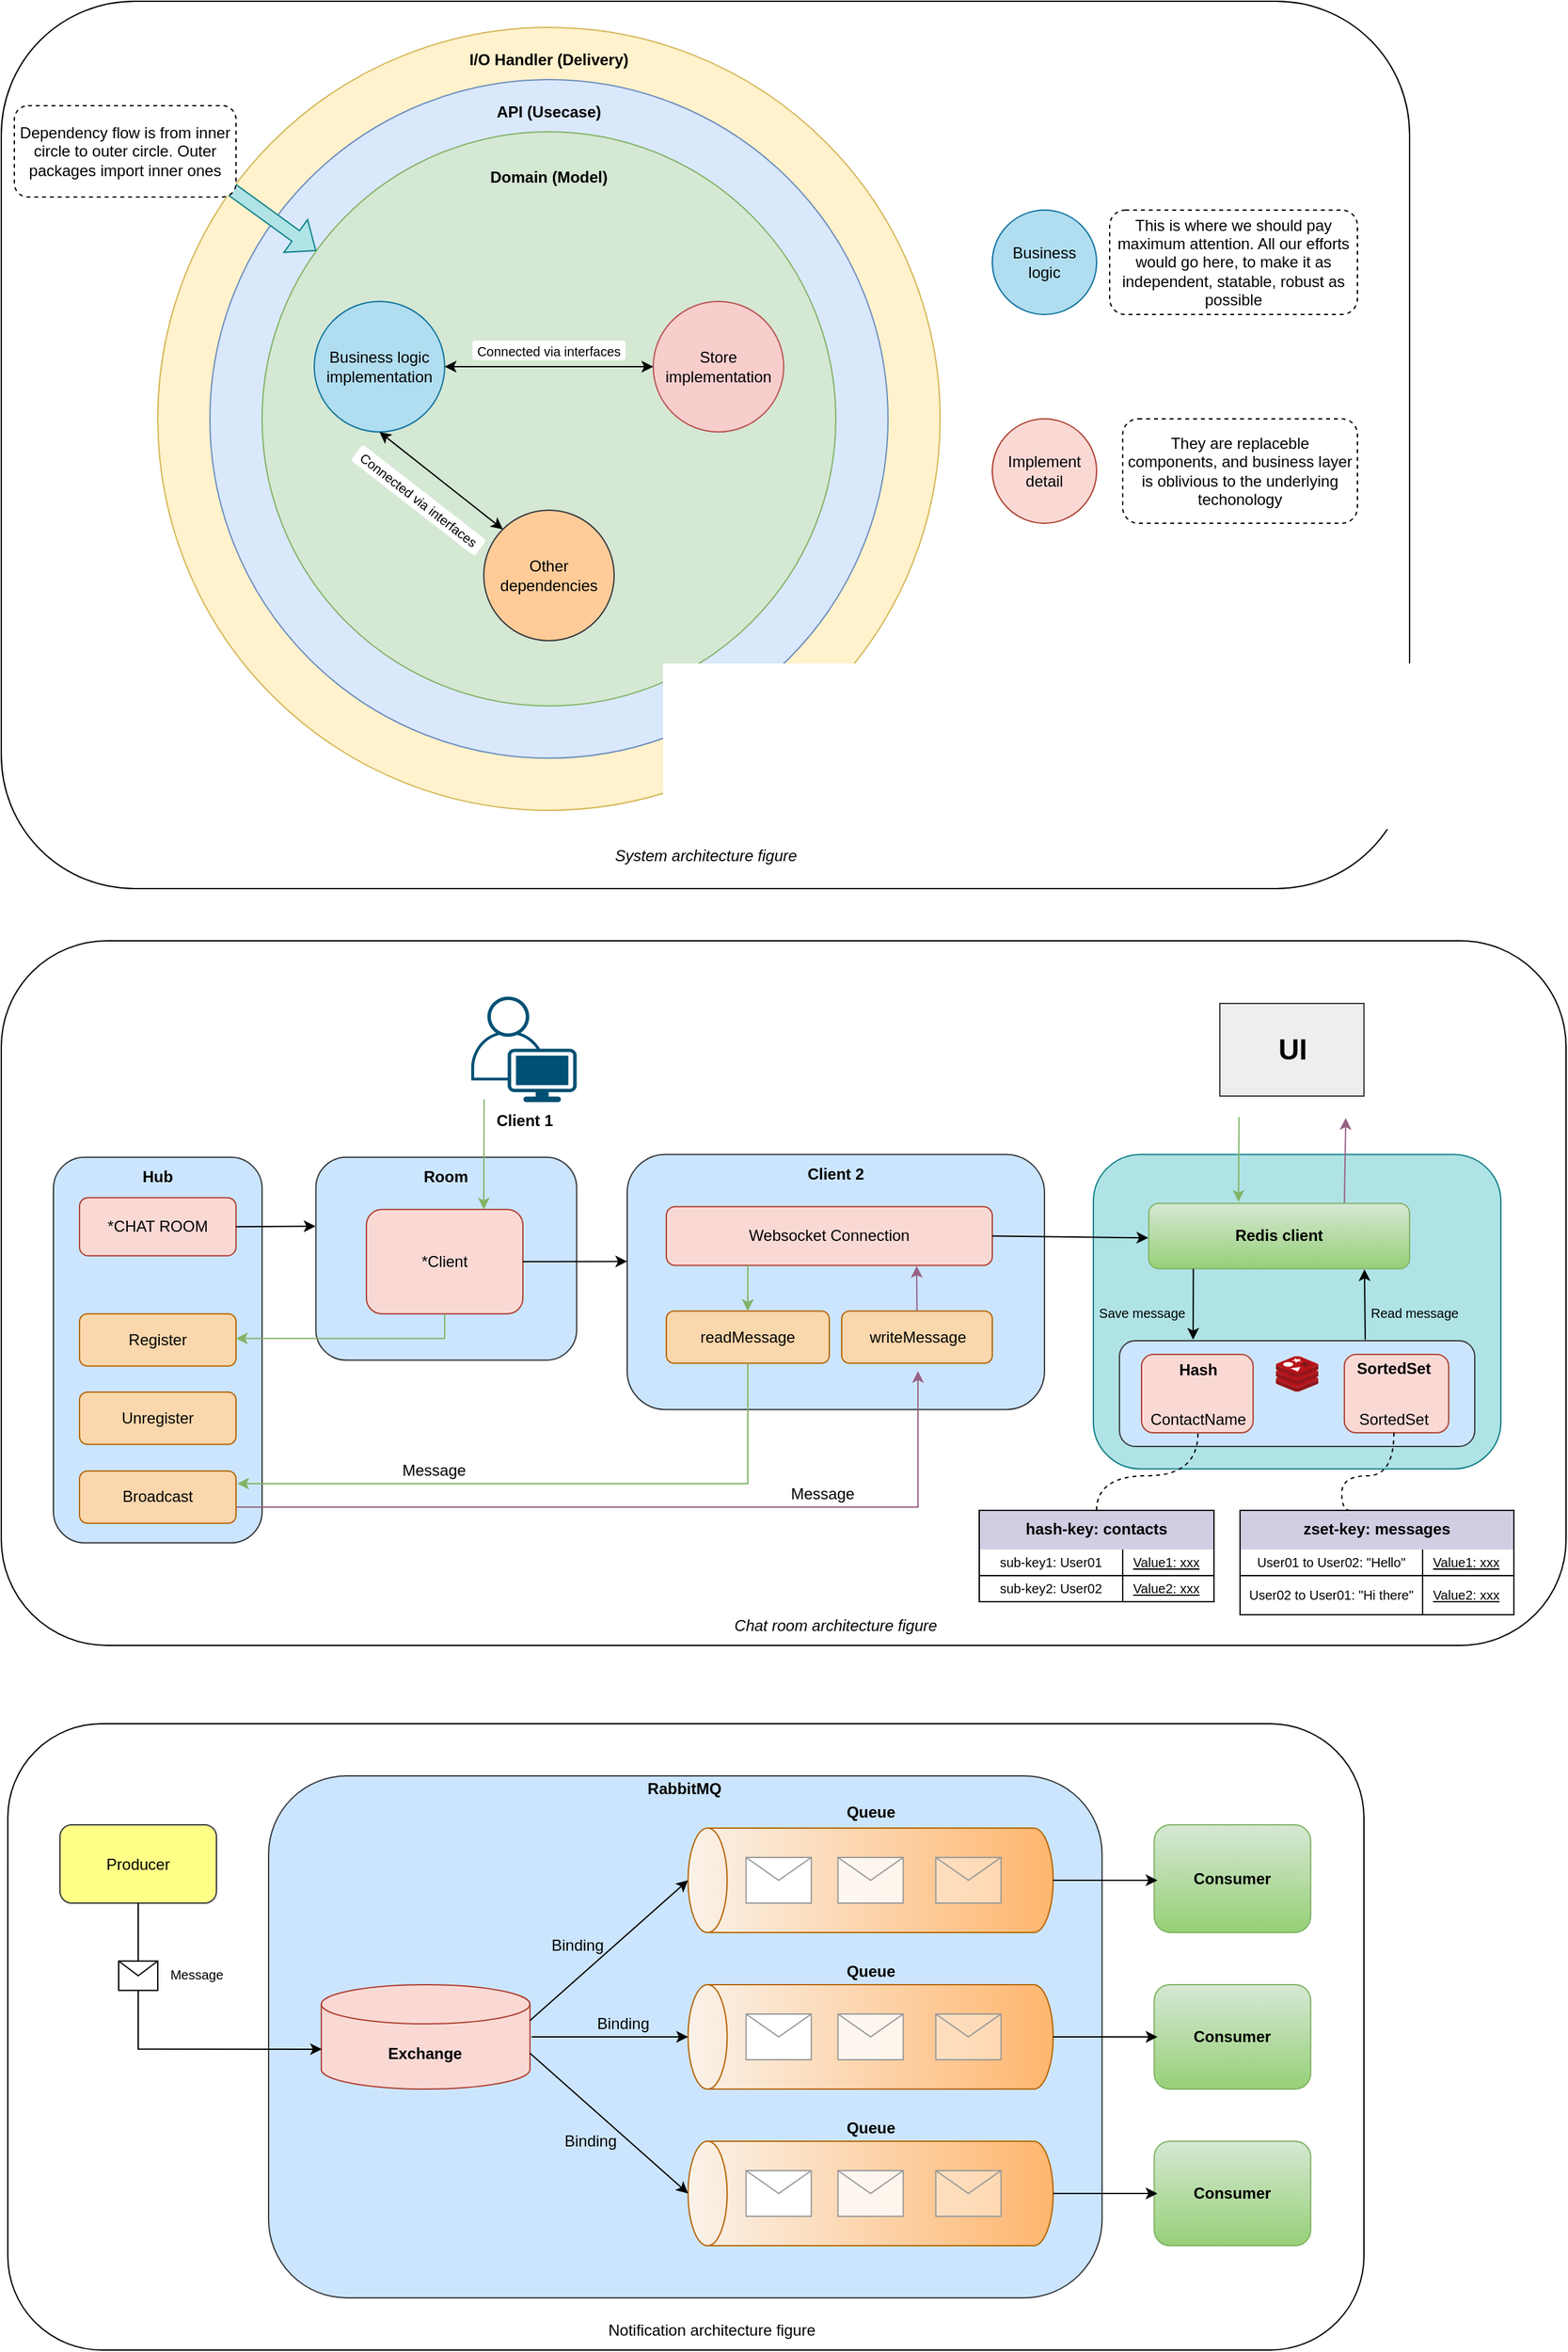 <mxfile version="21.1.5" type="device">
  <diagram name="Trang-1" id="RtbaF_OZLal93d4lF7s_">
    <mxGraphModel dx="1500" dy="830" grid="1" gridSize="10" guides="1" tooltips="1" connect="1" arrows="1" fold="1" page="1" pageScale="1" pageWidth="827" pageHeight="1169" math="0" shadow="0">
      <root>
        <mxCell id="0" />
        <mxCell id="1" parent="0" />
        <mxCell id="rtZ6Cj8IN6wZWN9fhZ0d-69" value="" style="rounded=1;whiteSpace=wrap;html=1;shadow=0;" vertex="1" parent="1">
          <mxGeometry x="40" y="760" width="1200" height="540" as="geometry" />
        </mxCell>
        <mxCell id="rtZ6Cj8IN6wZWN9fhZ0d-148" value="" style="rounded=1;whiteSpace=wrap;html=1;fillColor=#b0e3e6;strokeColor=#0e8088;" vertex="1" parent="1">
          <mxGeometry x="877.5" y="923.74" width="312.5" height="241" as="geometry" />
        </mxCell>
        <mxCell id="rtZ6Cj8IN6wZWN9fhZ0d-136" value="" style="rounded=1;whiteSpace=wrap;html=1;fillColor=#cce5ff;strokeColor=#36393d;fillStyle=auto;" vertex="1" parent="1">
          <mxGeometry x="897.52" y="1066.49" width="272.46" height="81" as="geometry" />
        </mxCell>
        <mxCell id="rtZ6Cj8IN6wZWN9fhZ0d-126" value="" style="rounded=1;whiteSpace=wrap;html=1;" vertex="1" parent="1">
          <mxGeometry x="45" y="1360" width="1040" height="480" as="geometry" />
        </mxCell>
        <mxCell id="rtZ6Cj8IN6wZWN9fhZ0d-94" value="" style="rounded=1;whiteSpace=wrap;html=1;fillColor=#cce5ff;strokeColor=#36393d;" vertex="1" parent="1">
          <mxGeometry x="245" y="1400" width="639.18" height="400" as="geometry" />
        </mxCell>
        <mxCell id="rtZ6Cj8IN6wZWN9fhZ0d-39" value="" style="rounded=1;whiteSpace=wrap;html=1;shadow=0;strokeColor=default;fillStyle=auto;" vertex="1" parent="1">
          <mxGeometry x="40" y="40" width="1080" height="680" as="geometry" />
        </mxCell>
        <mxCell id="rtZ6Cj8IN6wZWN9fhZ0d-1" value="" style="ellipse;whiteSpace=wrap;html=1;aspect=fixed;fillColor=#fff2cc;strokeColor=#d6b656;shadow=0;" vertex="1" parent="1">
          <mxGeometry x="160" y="60" width="600" height="600" as="geometry" />
        </mxCell>
        <mxCell id="rtZ6Cj8IN6wZWN9fhZ0d-2" value="" style="ellipse;whiteSpace=wrap;html=1;aspect=fixed;fillColor=#dae8fc;strokeColor=#6c8ebf;" vertex="1" parent="1">
          <mxGeometry x="200" y="100" width="520" height="520" as="geometry" />
        </mxCell>
        <mxCell id="rtZ6Cj8IN6wZWN9fhZ0d-3" value="" style="ellipse;whiteSpace=wrap;html=1;aspect=fixed;fillColor=#d5e8d4;strokeColor=#82b366;" vertex="1" parent="1">
          <mxGeometry x="240" y="140" width="440" height="440" as="geometry" />
        </mxCell>
        <mxCell id="rtZ6Cj8IN6wZWN9fhZ0d-4" value="" style="ellipse;whiteSpace=wrap;html=1;aspect=fixed;fillColor=#b1ddf0;strokeColor=#10739e;" vertex="1" parent="1">
          <mxGeometry x="280" y="270" width="100" height="100" as="geometry" />
        </mxCell>
        <mxCell id="rtZ6Cj8IN6wZWN9fhZ0d-5" value="Business logic implementation" style="text;html=1;strokeColor=none;fillColor=none;align=center;verticalAlign=middle;whiteSpace=wrap;rounded=0;" vertex="1" parent="1">
          <mxGeometry x="300" y="305" width="60" height="30" as="geometry" />
        </mxCell>
        <mxCell id="rtZ6Cj8IN6wZWN9fhZ0d-6" value="" style="ellipse;whiteSpace=wrap;html=1;aspect=fixed;fillColor=#ffcc99;strokeColor=#36393d;" vertex="1" parent="1">
          <mxGeometry x="410" y="430" width="100" height="100" as="geometry" />
        </mxCell>
        <mxCell id="rtZ6Cj8IN6wZWN9fhZ0d-7" value="Other dependencies" style="text;html=1;strokeColor=none;fillColor=none;align=center;verticalAlign=middle;whiteSpace=wrap;rounded=0;" vertex="1" parent="1">
          <mxGeometry x="430" y="465" width="60" height="30" as="geometry" />
        </mxCell>
        <mxCell id="rtZ6Cj8IN6wZWN9fhZ0d-8" value="" style="ellipse;whiteSpace=wrap;html=1;aspect=fixed;fillColor=#f8cecc;strokeColor=#b85450;" vertex="1" parent="1">
          <mxGeometry x="540" y="270" width="100" height="100" as="geometry" />
        </mxCell>
        <mxCell id="rtZ6Cj8IN6wZWN9fhZ0d-9" value="Store implementation" style="text;html=1;strokeColor=none;fillColor=none;align=center;verticalAlign=middle;whiteSpace=wrap;rounded=0;" vertex="1" parent="1">
          <mxGeometry x="560" y="305" width="60" height="30" as="geometry" />
        </mxCell>
        <mxCell id="rtZ6Cj8IN6wZWN9fhZ0d-11" value="" style="endArrow=classic;startArrow=classic;html=1;rounded=0;exitX=1;exitY=0.5;exitDx=0;exitDy=0;exitPerimeter=0;entryX=0;entryY=0.5;entryDx=0;entryDy=0;" edge="1" parent="1" source="rtZ6Cj8IN6wZWN9fhZ0d-4" target="rtZ6Cj8IN6wZWN9fhZ0d-8">
          <mxGeometry width="50" height="50" relative="1" as="geometry">
            <mxPoint x="396" y="305" as="sourcePoint" />
            <mxPoint x="495" y="304" as="targetPoint" />
          </mxGeometry>
        </mxCell>
        <mxCell id="rtZ6Cj8IN6wZWN9fhZ0d-12" value="&lt;b&gt;I/O Handler (Delivery)&lt;/b&gt;" style="text;html=1;strokeColor=none;fillColor=none;align=center;verticalAlign=middle;whiteSpace=wrap;rounded=0;" vertex="1" parent="1">
          <mxGeometry x="380" y="70" width="160" height="30" as="geometry" />
        </mxCell>
        <mxCell id="rtZ6Cj8IN6wZWN9fhZ0d-13" value="&lt;b&gt;Domain (Model)&lt;/b&gt;" style="text;html=1;strokeColor=none;fillColor=none;align=center;verticalAlign=middle;whiteSpace=wrap;rounded=0;" vertex="1" parent="1">
          <mxGeometry x="410" y="160" width="100" height="30" as="geometry" />
        </mxCell>
        <mxCell id="rtZ6Cj8IN6wZWN9fhZ0d-14" value="&lt;b&gt;API (Usecase)&lt;/b&gt;" style="text;html=1;strokeColor=none;fillColor=none;align=center;verticalAlign=middle;whiteSpace=wrap;rounded=0;" vertex="1" parent="1">
          <mxGeometry x="415" y="110" width="90" height="30" as="geometry" />
        </mxCell>
        <mxCell id="rtZ6Cj8IN6wZWN9fhZ0d-15" value="" style="shape=flexArrow;endArrow=classic;html=1;rounded=0;exitX=0.093;exitY=0.206;exitDx=0;exitDy=0;exitPerimeter=0;fillColor=#b0e3e6;strokeColor=#0e8088;" edge="1" parent="1" source="rtZ6Cj8IN6wZWN9fhZ0d-1" target="rtZ6Cj8IN6wZWN9fhZ0d-3">
          <mxGeometry width="50" height="50" relative="1" as="geometry">
            <mxPoint x="230" y="200" as="sourcePoint" />
            <mxPoint x="260" y="130" as="targetPoint" />
          </mxGeometry>
        </mxCell>
        <mxCell id="rtZ6Cj8IN6wZWN9fhZ0d-18" value="Dependency flow is from inner circle to outer circle. Outer packages import inner ones" style="rounded=1;whiteSpace=wrap;html=1;dashed=1;" vertex="1" parent="1">
          <mxGeometry x="50" y="120" width="170" height="70" as="geometry" />
        </mxCell>
        <mxCell id="rtZ6Cj8IN6wZWN9fhZ0d-19" value="&lt;font style=&quot;font-size: 10px;&quot;&gt;Connected via interfaces&lt;/font&gt;" style="text;html=1;strokeColor=none;fillColor=default;align=center;verticalAlign=middle;whiteSpace=wrap;rounded=1;perimeterSpacing=0;fillStyle=auto;" vertex="1" parent="1">
          <mxGeometry x="401.25" y="300" width="117.5" height="15" as="geometry" />
        </mxCell>
        <mxCell id="rtZ6Cj8IN6wZWN9fhZ0d-21" value="" style="endArrow=classic;startArrow=classic;html=1;rounded=0;exitX=0.5;exitY=1;exitDx=0;exitDy=0;entryX=0;entryY=0;entryDx=0;entryDy=0;" edge="1" parent="1" source="rtZ6Cj8IN6wZWN9fhZ0d-4" target="rtZ6Cj8IN6wZWN9fhZ0d-6">
          <mxGeometry width="50" height="50" relative="1" as="geometry">
            <mxPoint x="410" y="400" as="sourcePoint" />
            <mxPoint x="410" y="500" as="targetPoint" />
          </mxGeometry>
        </mxCell>
        <mxCell id="rtZ6Cj8IN6wZWN9fhZ0d-23" value="&lt;font style=&quot;font-size: 10px;&quot;&gt;Connected via interfaces&lt;/font&gt;" style="text;html=1;strokeColor=none;fillColor=default;align=center;verticalAlign=middle;whiteSpace=wrap;rounded=1;perimeterSpacing=0;fillStyle=auto;rotation=37.8;" vertex="1" parent="1">
          <mxGeometry x="300" y="414.82" width="120" height="15.18" as="geometry" />
        </mxCell>
        <mxCell id="rtZ6Cj8IN6wZWN9fhZ0d-27" value="" style="ellipse;whiteSpace=wrap;html=1;aspect=fixed;fillColor=#b1ddf0;strokeColor=#10739e;" vertex="1" parent="1">
          <mxGeometry x="800" y="200" width="80" height="80" as="geometry" />
        </mxCell>
        <mxCell id="rtZ6Cj8IN6wZWN9fhZ0d-28" value="Business logic" style="text;html=1;strokeColor=none;fillColor=none;align=center;verticalAlign=middle;whiteSpace=wrap;rounded=0;" vertex="1" parent="1">
          <mxGeometry x="810" y="225" width="60" height="30" as="geometry" />
        </mxCell>
        <mxCell id="rtZ6Cj8IN6wZWN9fhZ0d-29" value="This is where we should pay maximum attention. All our efforts would go here, to make it as independent, statable, robust as possible" style="rounded=1;whiteSpace=wrap;html=1;dashed=1;" vertex="1" parent="1">
          <mxGeometry x="890" y="200" width="190" height="80" as="geometry" />
        </mxCell>
        <mxCell id="rtZ6Cj8IN6wZWN9fhZ0d-30" value="" style="ellipse;whiteSpace=wrap;html=1;aspect=fixed;fillColor=#fad9d5;strokeColor=#ae4132;" vertex="1" parent="1">
          <mxGeometry x="800" y="360" width="80" height="80" as="geometry" />
        </mxCell>
        <mxCell id="rtZ6Cj8IN6wZWN9fhZ0d-31" value="Implement detail" style="text;html=1;strokeColor=none;fillColor=none;align=center;verticalAlign=middle;whiteSpace=wrap;rounded=0;" vertex="1" parent="1">
          <mxGeometry x="810" y="385" width="60" height="30" as="geometry" />
        </mxCell>
        <mxCell id="rtZ6Cj8IN6wZWN9fhZ0d-32" value="They are replaceble components, and business layer is oblivious to the underlying techonology" style="rounded=1;whiteSpace=wrap;html=1;dashed=1;" vertex="1" parent="1">
          <mxGeometry x="900" y="360" width="180" height="80" as="geometry" />
        </mxCell>
        <mxCell id="rtZ6Cj8IN6wZWN9fhZ0d-33" value="" style="rounded=1;whiteSpace=wrap;html=1;fillColor=#cce5ff;strokeColor=#36393d;fillStyle=auto;" vertex="1" parent="1">
          <mxGeometry x="80" y="925.89" width="160" height="295.5" as="geometry" />
        </mxCell>
        <mxCell id="rtZ6Cj8IN6wZWN9fhZ0d-34" value="*CHAT ROOM" style="rounded=1;whiteSpace=wrap;html=1;fillColor=#fad9d5;strokeColor=#ae4132;" vertex="1" parent="1">
          <mxGeometry x="100" y="956.82" width="120" height="44.57" as="geometry" />
        </mxCell>
        <mxCell id="rtZ6Cj8IN6wZWN9fhZ0d-35" value="Register" style="rounded=1;whiteSpace=wrap;html=1;fillColor=#fad7ac;strokeColor=#b46504;" vertex="1" parent="1">
          <mxGeometry x="100" y="1045.89" width="120" height="40" as="geometry" />
        </mxCell>
        <mxCell id="rtZ6Cj8IN6wZWN9fhZ0d-36" value="Broadcast" style="rounded=1;whiteSpace=wrap;html=1;fillColor=#fad7ac;strokeColor=#b46504;" vertex="1" parent="1">
          <mxGeometry x="100" y="1166.39" width="120" height="40" as="geometry" />
        </mxCell>
        <mxCell id="rtZ6Cj8IN6wZWN9fhZ0d-37" value="Unregister" style="rounded=1;whiteSpace=wrap;html=1;fillColor=#fad7ac;strokeColor=#b46504;" vertex="1" parent="1">
          <mxGeometry x="100" y="1105.89" width="120" height="40" as="geometry" />
        </mxCell>
        <mxCell id="rtZ6Cj8IN6wZWN9fhZ0d-38" value="&lt;b&gt;Hub&lt;/b&gt;" style="text;html=1;align=center;verticalAlign=middle;whiteSpace=wrap;rounded=0;" vertex="1" parent="1">
          <mxGeometry x="130" y="925.89" width="60" height="30" as="geometry" />
        </mxCell>
        <mxCell id="rtZ6Cj8IN6wZWN9fhZ0d-40" value="" style="rounded=1;whiteSpace=wrap;html=1;fillColor=#cce5ff;strokeColor=#36393d;fillStyle=auto;" vertex="1" parent="1">
          <mxGeometry x="281.25" y="925.89" width="200" height="155.5" as="geometry" />
        </mxCell>
        <mxCell id="rtZ6Cj8IN6wZWN9fhZ0d-41" value="*Client" style="rounded=1;whiteSpace=wrap;html=1;fillColor=#fad9d5;strokeColor=#ae4132;" vertex="1" parent="1">
          <mxGeometry x="320" y="965.89" width="120" height="80" as="geometry" />
        </mxCell>
        <mxCell id="rtZ6Cj8IN6wZWN9fhZ0d-45" value="&lt;b&gt;Room&lt;/b&gt;" style="text;html=1;align=center;verticalAlign=middle;whiteSpace=wrap;rounded=0;" vertex="1" parent="1">
          <mxGeometry x="351.25" y="925.89" width="60" height="30" as="geometry" />
        </mxCell>
        <mxCell id="rtZ6Cj8IN6wZWN9fhZ0d-46" value="" style="rounded=1;whiteSpace=wrap;html=1;fillColor=#cce5ff;strokeColor=#36393d;fillStyle=auto;" vertex="1" parent="1">
          <mxGeometry x="520" y="923.74" width="320" height="195.5" as="geometry" />
        </mxCell>
        <mxCell id="rtZ6Cj8IN6wZWN9fhZ0d-47" value="Websocket Connection" style="rounded=1;whiteSpace=wrap;html=1;fillColor=#fad9d5;strokeColor=#ae4132;rotation=0;" vertex="1" parent="1">
          <mxGeometry x="550" y="963.74" width="250" height="45" as="geometry" />
        </mxCell>
        <mxCell id="rtZ6Cj8IN6wZWN9fhZ0d-48" value="writeMessage" style="rounded=1;whiteSpace=wrap;html=1;fillColor=#fad7ac;strokeColor=#b46504;" vertex="1" parent="1">
          <mxGeometry x="684.5" y="1043.74" width="115.5" height="40" as="geometry" />
        </mxCell>
        <mxCell id="rtZ6Cj8IN6wZWN9fhZ0d-49" value="readMessage" style="rounded=1;whiteSpace=wrap;html=1;fillColor=#fad7ac;strokeColor=#b46504;" vertex="1" parent="1">
          <mxGeometry x="550" y="1043.74" width="125" height="40" as="geometry" />
        </mxCell>
        <mxCell id="rtZ6Cj8IN6wZWN9fhZ0d-51" value="&lt;b&gt;Client 2&lt;/b&gt;" style="text;html=1;align=center;verticalAlign=middle;whiteSpace=wrap;rounded=0;" vertex="1" parent="1">
          <mxGeometry x="650" y="923.74" width="60" height="30" as="geometry" />
        </mxCell>
        <mxCell id="rtZ6Cj8IN6wZWN9fhZ0d-53" value="" style="endArrow=classic;html=1;rounded=0;edgeStyle=orthogonalEdgeStyle;fillColor=#e6d0de;strokeColor=#996185;gradientColor=#d5739d;" edge="1" parent="1">
          <mxGeometry width="50" height="50" relative="1" as="geometry">
            <mxPoint x="220" y="1194" as="sourcePoint" />
            <mxPoint x="743" y="1089.74" as="targetPoint" />
            <Array as="points">
              <mxPoint x="743" y="1194" />
            </Array>
          </mxGeometry>
        </mxCell>
        <mxCell id="rtZ6Cj8IN6wZWN9fhZ0d-54" value="" style="endArrow=classic;html=1;rounded=0;exitX=1;exitY=0.5;exitDx=0;exitDy=0;" edge="1" parent="1" source="rtZ6Cj8IN6wZWN9fhZ0d-34">
          <mxGeometry width="50" height="50" relative="1" as="geometry">
            <mxPoint x="400" y="1199.24" as="sourcePoint" />
            <mxPoint x="281" y="978.74" as="targetPoint" />
          </mxGeometry>
        </mxCell>
        <mxCell id="rtZ6Cj8IN6wZWN9fhZ0d-55" value="" style="endArrow=classic;html=1;rounded=0;exitX=1;exitY=0.5;exitDx=0;exitDy=0;" edge="1" parent="1" source="rtZ6Cj8IN6wZWN9fhZ0d-41">
          <mxGeometry width="50" height="50" relative="1" as="geometry">
            <mxPoint x="400" y="1199.24" as="sourcePoint" />
            <mxPoint x="520" y="1005.74" as="targetPoint" />
          </mxGeometry>
        </mxCell>
        <mxCell id="rtZ6Cj8IN6wZWN9fhZ0d-56" value="" style="endArrow=classic;html=1;rounded=0;edgeStyle=orthogonalEdgeStyle;exitX=0.5;exitY=1;exitDx=0;exitDy=0;fillColor=#d5e8d4;gradientColor=#97d077;strokeColor=#82b366;" edge="1" parent="1" source="rtZ6Cj8IN6wZWN9fhZ0d-49">
          <mxGeometry width="50" height="50" relative="1" as="geometry">
            <mxPoint x="400" y="1199.24" as="sourcePoint" />
            <mxPoint x="221" y="1176" as="targetPoint" />
            <Array as="points">
              <mxPoint x="613" y="1176" />
            </Array>
          </mxGeometry>
        </mxCell>
        <mxCell id="rtZ6Cj8IN6wZWN9fhZ0d-57" value="" style="endArrow=classic;html=1;rounded=0;fillColor=#e6d0de;gradientColor=#d5739d;strokeColor=#996185;exitX=0.5;exitY=0;exitDx=0;exitDy=0;" edge="1" parent="1" source="rtZ6Cj8IN6wZWN9fhZ0d-48">
          <mxGeometry width="50" height="50" relative="1" as="geometry">
            <mxPoint x="739" y="1044.24" as="sourcePoint" />
            <mxPoint x="742" y="1009.24" as="targetPoint" />
          </mxGeometry>
        </mxCell>
        <mxCell id="rtZ6Cj8IN6wZWN9fhZ0d-58" value="" style="endArrow=classic;html=1;rounded=0;exitX=0.75;exitY=0;exitDx=0;exitDy=0;fillColor=#e6d0de;gradientColor=#d5739d;strokeColor=#996185;entryX=0.78;entryY=1.019;entryDx=0;entryDy=0;entryPerimeter=0;" edge="1" parent="1" source="rtZ6Cj8IN6wZWN9fhZ0d-134" target="rtZ6Cj8IN6wZWN9fhZ0d-61">
          <mxGeometry width="50" height="50" relative="1" as="geometry">
            <mxPoint x="871.25" y="981.68" as="sourcePoint" />
            <mxPoint x="1050.25" y="895.18" as="targetPoint" />
          </mxGeometry>
        </mxCell>
        <mxCell id="rtZ6Cj8IN6wZWN9fhZ0d-59" value="" style="endArrow=classic;html=1;rounded=0;entryX=0.5;entryY=0;entryDx=0;entryDy=0;fillColor=#d5e8d4;gradientColor=#97d077;strokeColor=#82b366;exitX=0.25;exitY=1;exitDx=0;exitDy=0;" edge="1" parent="1" source="rtZ6Cj8IN6wZWN9fhZ0d-47" target="rtZ6Cj8IN6wZWN9fhZ0d-49">
          <mxGeometry width="50" height="50" relative="1" as="geometry">
            <mxPoint x="610" y="1009.24" as="sourcePoint" />
            <mxPoint x="720" y="1013.74" as="targetPoint" />
          </mxGeometry>
        </mxCell>
        <mxCell id="rtZ6Cj8IN6wZWN9fhZ0d-60" value="" style="endArrow=classic;html=1;rounded=0;fillColor=#d5e8d4;gradientColor=#97d077;strokeColor=#82b366;entryX=0.344;entryY=-0.025;entryDx=0;entryDy=0;entryPerimeter=0;" edge="1" parent="1" target="rtZ6Cj8IN6wZWN9fhZ0d-134">
          <mxGeometry width="50" height="50" relative="1" as="geometry">
            <mxPoint x="989.25" y="895.18" as="sourcePoint" />
            <mxPoint x="671.25" y="965.18" as="targetPoint" />
          </mxGeometry>
        </mxCell>
        <mxCell id="rtZ6Cj8IN6wZWN9fhZ0d-61" value="" style="shape=image;html=1;verticalAlign=top;verticalLabelPosition=bottom;labelBackgroundColor=#ffffff;imageAspect=0;aspect=fixed;image=https://cdn0.iconfinder.com/data/icons/devices-42/512/Macbook-128.png;clipPath=inset(24.22% 10.94% 24.22% 10.94%);" vertex="1" parent="1">
          <mxGeometry x="960" y="800" width="142.42" height="94" as="geometry" />
        </mxCell>
        <mxCell id="rtZ6Cj8IN6wZWN9fhZ0d-62" value="&lt;font style=&quot;font-size: 22px;&quot;&gt;&lt;b&gt;UI&lt;/b&gt;&lt;/font&gt;" style="text;html=1;align=center;verticalAlign=middle;whiteSpace=wrap;rounded=0;fillColor=#eeeeee;strokeColor=#36393d;" vertex="1" parent="1">
          <mxGeometry x="974.5" y="808" width="110.5" height="71" as="geometry" />
        </mxCell>
        <mxCell id="rtZ6Cj8IN6wZWN9fhZ0d-63" value="Message" style="text;html=1;strokeColor=none;fillColor=none;align=center;verticalAlign=middle;whiteSpace=wrap;rounded=0;" vertex="1" parent="1">
          <mxGeometry x="341.68" y="1154.74" width="60" height="22.75" as="geometry" />
        </mxCell>
        <mxCell id="rtZ6Cj8IN6wZWN9fhZ0d-64" value="Message" style="text;html=1;strokeColor=none;fillColor=none;align=center;verticalAlign=middle;whiteSpace=wrap;rounded=0;" vertex="1" parent="1">
          <mxGeometry x="640" y="1171.99" width="60" height="24.5" as="geometry" />
        </mxCell>
        <mxCell id="rtZ6Cj8IN6wZWN9fhZ0d-65" value="&lt;b&gt;Client 1&lt;/b&gt;" style="points=[[0.35,0,0],[0.98,0.51,0],[1,0.71,0],[0.67,1,0],[0,0.795,0],[0,0.65,0]];verticalLabelPosition=bottom;sketch=0;html=1;verticalAlign=top;aspect=fixed;align=center;pointerEvents=1;shape=mxgraph.cisco19.user;fillColor=#005073;strokeColor=none;" vertex="1" parent="1">
          <mxGeometry x="400.38" y="802.77" width="80.87" height="80.87" as="geometry" />
        </mxCell>
        <mxCell id="rtZ6Cj8IN6wZWN9fhZ0d-66" value="" style="endArrow=classic;html=1;rounded=0;edgeStyle=orthogonalEdgeStyle;exitX=0.5;exitY=1;exitDx=0;exitDy=0;fillColor=#d5e8d4;gradientColor=#97d077;strokeColor=#82b366;" edge="1" parent="1" source="rtZ6Cj8IN6wZWN9fhZ0d-41" target="rtZ6Cj8IN6wZWN9fhZ0d-35">
          <mxGeometry width="50" height="50" relative="1" as="geometry">
            <mxPoint x="470" y="1174.74" as="sourcePoint" />
            <mxPoint x="140" y="1064.74" as="targetPoint" />
            <Array as="points">
              <mxPoint x="380" y="1064.74" />
            </Array>
          </mxGeometry>
        </mxCell>
        <mxCell id="rtZ6Cj8IN6wZWN9fhZ0d-68" value="" style="endArrow=classic;html=1;rounded=0;entryX=0.75;entryY=0;entryDx=0;entryDy=0;fillColor=#d5e8d4;gradientColor=#97d077;strokeColor=#82b366;" edge="1" parent="1" target="rtZ6Cj8IN6wZWN9fhZ0d-41">
          <mxGeometry width="50" height="50" relative="1" as="geometry">
            <mxPoint x="410.25" y="881.39" as="sourcePoint" />
            <mxPoint x="431.25" y="851.39" as="targetPoint" />
          </mxGeometry>
        </mxCell>
        <mxCell id="rtZ6Cj8IN6wZWN9fhZ0d-70" value="&lt;i&gt;System architecture figure&lt;/i&gt;" style="text;html=1;strokeColor=none;fillColor=none;align=center;verticalAlign=middle;whiteSpace=wrap;rounded=0;" vertex="1" parent="1">
          <mxGeometry x="497.5" y="680" width="165" height="30" as="geometry" />
        </mxCell>
        <mxCell id="rtZ6Cj8IN6wZWN9fhZ0d-71" value="&lt;i&gt;Chat room architecture figure&lt;/i&gt;" style="text;html=1;strokeColor=none;fillColor=none;align=center;verticalAlign=middle;whiteSpace=wrap;rounded=0;" vertex="1" parent="1">
          <mxGeometry x="590" y="1270" width="180" height="30" as="geometry" />
        </mxCell>
        <mxCell id="rtZ6Cj8IN6wZWN9fhZ0d-73" value="&lt;b&gt;Exchange&lt;/b&gt;" style="shape=cylinder3;whiteSpace=wrap;html=1;boundedLbl=1;backgroundOutline=1;size=15;fillColor=#fad9d5;strokeColor=#ae4132;" vertex="1" parent="1">
          <mxGeometry x="285.43" y="1560" width="160" height="80" as="geometry" />
        </mxCell>
        <mxCell id="rtZ6Cj8IN6wZWN9fhZ0d-74" value="" style="shape=cylinder3;whiteSpace=wrap;html=1;boundedLbl=1;backgroundOutline=1;size=15;rotation=-90;fillColor=#FAF2E9;strokeColor=#b46504;gradientColor=#FFB66E;direction=east;" vertex="1" parent="1">
          <mxGeometry x="666.68" y="1340" width="80" height="280" as="geometry" />
        </mxCell>
        <mxCell id="rtZ6Cj8IN6wZWN9fhZ0d-82" value="" style="verticalLabelPosition=bottom;shadow=0;dashed=0;align=center;html=1;verticalAlign=top;strokeWidth=1;shape=mxgraph.mockup.misc.mail2;strokeColor=#999999;fillOpacity=40;" vertex="1" parent="1">
          <mxGeometry x="756.68" y="1462.5" width="50" height="35" as="geometry" />
        </mxCell>
        <mxCell id="rtZ6Cj8IN6wZWN9fhZ0d-83" value="" style="verticalLabelPosition=bottom;shadow=0;dashed=0;align=center;html=1;verticalAlign=top;strokeWidth=1;shape=mxgraph.mockup.misc.mail2;strokeColor=#999999;fillOpacity=80;" vertex="1" parent="1">
          <mxGeometry x="681.68" y="1462.5" width="50" height="35" as="geometry" />
        </mxCell>
        <mxCell id="rtZ6Cj8IN6wZWN9fhZ0d-85" value="" style="verticalLabelPosition=bottom;shadow=0;dashed=0;align=center;html=1;verticalAlign=top;strokeWidth=1;shape=mxgraph.mockup.misc.mail2;strokeColor=#999999;" vertex="1" parent="1">
          <mxGeometry x="611.18" y="1462.5" width="50" height="35" as="geometry" />
        </mxCell>
        <mxCell id="rtZ6Cj8IN6wZWN9fhZ0d-86" value="" style="shape=cylinder3;whiteSpace=wrap;html=1;boundedLbl=1;backgroundOutline=1;size=15;rotation=-90;fillColor=#FAF2E9;strokeColor=#b46504;gradientColor=#FFB66E;direction=east;" vertex="1" parent="1">
          <mxGeometry x="666.68" y="1460" width="80" height="280" as="geometry" />
        </mxCell>
        <mxCell id="rtZ6Cj8IN6wZWN9fhZ0d-87" value="" style="verticalLabelPosition=bottom;shadow=0;dashed=0;align=center;html=1;verticalAlign=top;strokeWidth=1;shape=mxgraph.mockup.misc.mail2;strokeColor=#999999;fillOpacity=40;" vertex="1" parent="1">
          <mxGeometry x="756.68" y="1582.5" width="50" height="35" as="geometry" />
        </mxCell>
        <mxCell id="rtZ6Cj8IN6wZWN9fhZ0d-88" value="" style="verticalLabelPosition=bottom;shadow=0;dashed=0;align=center;html=1;verticalAlign=top;strokeWidth=1;shape=mxgraph.mockup.misc.mail2;strokeColor=#999999;fillOpacity=80;" vertex="1" parent="1">
          <mxGeometry x="681.68" y="1582.5" width="50" height="35" as="geometry" />
        </mxCell>
        <mxCell id="rtZ6Cj8IN6wZWN9fhZ0d-89" value="" style="verticalLabelPosition=bottom;shadow=0;dashed=0;align=center;html=1;verticalAlign=top;strokeWidth=1;shape=mxgraph.mockup.misc.mail2;strokeColor=#999999;" vertex="1" parent="1">
          <mxGeometry x="611.18" y="1582.5" width="50" height="35" as="geometry" />
        </mxCell>
        <mxCell id="rtZ6Cj8IN6wZWN9fhZ0d-90" value="" style="shape=cylinder3;whiteSpace=wrap;html=1;boundedLbl=1;backgroundOutline=1;size=15;rotation=-90;fillColor=#FAF2E9;strokeColor=#b46504;gradientColor=#FFB66E;direction=east;" vertex="1" parent="1">
          <mxGeometry x="666.68" y="1580" width="80" height="280" as="geometry" />
        </mxCell>
        <mxCell id="rtZ6Cj8IN6wZWN9fhZ0d-91" value="" style="verticalLabelPosition=bottom;shadow=0;dashed=0;align=center;html=1;verticalAlign=top;strokeWidth=1;shape=mxgraph.mockup.misc.mail2;strokeColor=#999999;fillOpacity=40;" vertex="1" parent="1">
          <mxGeometry x="756.68" y="1702.5" width="50" height="35" as="geometry" />
        </mxCell>
        <mxCell id="rtZ6Cj8IN6wZWN9fhZ0d-92" value="" style="verticalLabelPosition=bottom;shadow=0;dashed=0;align=center;html=1;verticalAlign=top;strokeWidth=1;shape=mxgraph.mockup.misc.mail2;strokeColor=#999999;fillOpacity=80;" vertex="1" parent="1">
          <mxGeometry x="681.68" y="1702.5" width="50" height="35" as="geometry" />
        </mxCell>
        <mxCell id="rtZ6Cj8IN6wZWN9fhZ0d-93" value="" style="verticalLabelPosition=bottom;shadow=0;dashed=0;align=center;html=1;verticalAlign=top;strokeWidth=1;shape=mxgraph.mockup.misc.mail2;strokeColor=#999999;" vertex="1" parent="1">
          <mxGeometry x="611.18" y="1702.5" width="50" height="35" as="geometry" />
        </mxCell>
        <mxCell id="rtZ6Cj8IN6wZWN9fhZ0d-95" value="&lt;b&gt;RabbitMQ&lt;/b&gt;" style="text;html=1;strokeColor=none;fillColor=none;align=center;verticalAlign=middle;whiteSpace=wrap;rounded=0;" vertex="1" parent="1">
          <mxGeometry x="534.18" y="1400" width="60" height="20" as="geometry" />
        </mxCell>
        <mxCell id="rtZ6Cj8IN6wZWN9fhZ0d-96" value="&lt;b&gt;Consumer&lt;/b&gt;" style="rounded=1;whiteSpace=wrap;html=1;fillColor=#d5e8d4;strokeColor=#82b366;gradientColor=#97d077;" vertex="1" parent="1">
          <mxGeometry x="924.18" y="1437.5" width="120" height="82.5" as="geometry" />
        </mxCell>
        <mxCell id="rtZ6Cj8IN6wZWN9fhZ0d-97" value="&lt;b&gt;Consumer&lt;/b&gt;" style="rounded=1;whiteSpace=wrap;html=1;fillColor=#d5e8d4;gradientColor=#97d077;strokeColor=#82b366;" vertex="1" parent="1">
          <mxGeometry x="924.18" y="1560" width="120" height="80" as="geometry" />
        </mxCell>
        <mxCell id="rtZ6Cj8IN6wZWN9fhZ0d-98" value="&lt;b&gt;Consumer&lt;/b&gt;" style="rounded=1;whiteSpace=wrap;html=1;fillColor=#d5e8d4;gradientColor=#97d077;strokeColor=#82b366;" vertex="1" parent="1">
          <mxGeometry x="924.18" y="1680" width="120" height="80" as="geometry" />
        </mxCell>
        <mxCell id="rtZ6Cj8IN6wZWN9fhZ0d-99" value="" style="endArrow=classic;html=1;rounded=0;entryX=0.5;entryY=0;entryDx=0;entryDy=0;entryPerimeter=0;exitX=1;exitY=0;exitDx=0;exitDy=27.5;exitPerimeter=0;" edge="1" parent="1" source="rtZ6Cj8IN6wZWN9fhZ0d-73" target="rtZ6Cj8IN6wZWN9fhZ0d-74">
          <mxGeometry width="50" height="50" relative="1" as="geometry">
            <mxPoint x="716.68" y="1660" as="sourcePoint" />
            <mxPoint x="766.68" y="1610" as="targetPoint" />
          </mxGeometry>
        </mxCell>
        <mxCell id="rtZ6Cj8IN6wZWN9fhZ0d-102" value="" style="endArrow=classic;html=1;rounded=0;exitX=0.5;exitY=1;exitDx=0;exitDy=0;exitPerimeter=0;" edge="1" parent="1" source="rtZ6Cj8IN6wZWN9fhZ0d-74">
          <mxGeometry width="50" height="50" relative="1" as="geometry">
            <mxPoint x="876.68" y="1530" as="sourcePoint" />
            <mxPoint x="926.68" y="1480" as="targetPoint" />
          </mxGeometry>
        </mxCell>
        <mxCell id="rtZ6Cj8IN6wZWN9fhZ0d-103" value="" style="endArrow=classic;html=1;rounded=0;exitX=0.5;exitY=1;exitDx=0;exitDy=0;exitPerimeter=0;" edge="1" parent="1" source="rtZ6Cj8IN6wZWN9fhZ0d-86">
          <mxGeometry width="50" height="50" relative="1" as="geometry">
            <mxPoint x="876.68" y="1650" as="sourcePoint" />
            <mxPoint x="926.68" y="1600" as="targetPoint" />
          </mxGeometry>
        </mxCell>
        <mxCell id="rtZ6Cj8IN6wZWN9fhZ0d-104" value="" style="endArrow=classic;html=1;rounded=0;exitX=0.5;exitY=1;exitDx=0;exitDy=0;exitPerimeter=0;" edge="1" parent="1" source="rtZ6Cj8IN6wZWN9fhZ0d-90">
          <mxGeometry width="50" height="50" relative="1" as="geometry">
            <mxPoint x="876.68" y="1770" as="sourcePoint" />
            <mxPoint x="926.68" y="1720" as="targetPoint" />
          </mxGeometry>
        </mxCell>
        <mxCell id="rtZ6Cj8IN6wZWN9fhZ0d-105" value="" style="endArrow=classic;html=1;rounded=0;" edge="1" parent="1">
          <mxGeometry width="50" height="50" relative="1" as="geometry">
            <mxPoint x="446.68" y="1600" as="sourcePoint" />
            <mxPoint x="566.68" y="1600" as="targetPoint" />
          </mxGeometry>
        </mxCell>
        <mxCell id="rtZ6Cj8IN6wZWN9fhZ0d-106" value="" style="endArrow=classic;html=1;rounded=0;exitX=1;exitY=0;exitDx=0;exitDy=52.5;exitPerimeter=0;" edge="1" parent="1" source="rtZ6Cj8IN6wZWN9fhZ0d-73">
          <mxGeometry width="50" height="50" relative="1" as="geometry">
            <mxPoint x="516.68" y="1770" as="sourcePoint" />
            <mxPoint x="566.68" y="1720" as="targetPoint" />
          </mxGeometry>
        </mxCell>
        <mxCell id="rtZ6Cj8IN6wZWN9fhZ0d-107" value="Binding" style="text;html=1;strokeColor=none;fillColor=none;align=center;verticalAlign=middle;whiteSpace=wrap;rounded=0;" vertex="1" parent="1">
          <mxGeometry x="456.68" y="1520" width="50" height="20" as="geometry" />
        </mxCell>
        <mxCell id="rtZ6Cj8IN6wZWN9fhZ0d-108" value="Binding" style="text;html=1;strokeColor=none;fillColor=none;align=center;verticalAlign=middle;whiteSpace=wrap;rounded=0;" vertex="1" parent="1">
          <mxGeometry x="486.68" y="1580" width="60" height="20" as="geometry" />
        </mxCell>
        <mxCell id="rtZ6Cj8IN6wZWN9fhZ0d-109" value="Binding" style="text;html=1;strokeColor=none;fillColor=none;align=center;verticalAlign=middle;whiteSpace=wrap;rounded=0;" vertex="1" parent="1">
          <mxGeometry x="466.68" y="1670" width="50" height="20" as="geometry" />
        </mxCell>
        <mxCell id="rtZ6Cj8IN6wZWN9fhZ0d-111" value="&lt;b&gt;Queue&lt;/b&gt;" style="text;html=1;strokeColor=none;fillColor=none;align=center;verticalAlign=middle;whiteSpace=wrap;rounded=0;" vertex="1" parent="1">
          <mxGeometry x="676.68" y="1417.5" width="60" height="20" as="geometry" />
        </mxCell>
        <mxCell id="rtZ6Cj8IN6wZWN9fhZ0d-112" value="&lt;b&gt;Queue&lt;/b&gt;" style="text;html=1;strokeColor=none;fillColor=none;align=center;verticalAlign=middle;whiteSpace=wrap;rounded=0;" vertex="1" parent="1">
          <mxGeometry x="676.68" y="1540" width="60" height="20" as="geometry" />
        </mxCell>
        <mxCell id="rtZ6Cj8IN6wZWN9fhZ0d-113" value="&lt;b&gt;Queue&lt;/b&gt;" style="text;html=1;strokeColor=none;fillColor=none;align=center;verticalAlign=middle;whiteSpace=wrap;rounded=0;" vertex="1" parent="1">
          <mxGeometry x="676.68" y="1660" width="60" height="20" as="geometry" />
        </mxCell>
        <mxCell id="rtZ6Cj8IN6wZWN9fhZ0d-114" value="Producer" style="rounded=1;whiteSpace=wrap;html=1;fillColor=#ffff88;strokeColor=#36393d;shadow=0;" vertex="1" parent="1">
          <mxGeometry x="85" y="1437.5" width="120" height="60" as="geometry" />
        </mxCell>
        <mxCell id="rtZ6Cj8IN6wZWN9fhZ0d-115" value="" style="endArrow=classic;html=1;rounded=0;exitX=0.5;exitY=1;exitDx=0;exitDy=0;edgeStyle=orthogonalEdgeStyle;entryX=0.003;entryY=0.618;entryDx=0;entryDy=0;entryPerimeter=0;" edge="1" parent="1" source="rtZ6Cj8IN6wZWN9fhZ0d-114" target="rtZ6Cj8IN6wZWN9fhZ0d-73">
          <mxGeometry width="50" height="50" relative="1" as="geometry">
            <mxPoint x="366.68" y="1540" as="sourcePoint" />
            <mxPoint x="276.68" y="1610" as="targetPoint" />
            <Array as="points">
              <mxPoint x="145" y="1609" />
            </Array>
          </mxGeometry>
        </mxCell>
        <mxCell id="rtZ6Cj8IN6wZWN9fhZ0d-116" value="" style="shape=message;html=1;html=1;outlineConnect=0;labelPosition=center;verticalLabelPosition=bottom;align=center;verticalAlign=top;" vertex="1" parent="1">
          <mxGeometry x="130" y="1541.88" width="30" height="22.5" as="geometry" />
        </mxCell>
        <mxCell id="rtZ6Cj8IN6wZWN9fhZ0d-124" value="&lt;font style=&quot;font-size: 10px;&quot;&gt;Message&lt;/font&gt;" style="text;html=1;strokeColor=none;fillColor=none;align=center;verticalAlign=middle;whiteSpace=wrap;rounded=0;" vertex="1" parent="1">
          <mxGeometry x="175" y="1540" width="30" height="24.38" as="geometry" />
        </mxCell>
        <mxCell id="rtZ6Cj8IN6wZWN9fhZ0d-125" value="Notification architecture figure" style="text;html=1;strokeColor=none;fillColor=none;align=center;verticalAlign=middle;whiteSpace=wrap;rounded=0;" vertex="1" parent="1">
          <mxGeometry x="500.22" y="1810" width="170.43" height="30" as="geometry" />
        </mxCell>
        <mxCell id="rtZ6Cj8IN6wZWN9fhZ0d-127" value="" style="image;sketch=0;aspect=fixed;html=1;points=[];align=center;fontSize=12;image=img/lib/mscae/Cache_Redis_Product.svg;" vertex="1" parent="1">
          <mxGeometry x="1017.5" y="1078.19" width="32.5" height="27.3" as="geometry" />
        </mxCell>
        <mxCell id="rtZ6Cj8IN6wZWN9fhZ0d-128" value="" style="endArrow=classic;html=1;rounded=0;exitX=1;exitY=0.5;exitDx=0;exitDy=0;entryX=-0.002;entryY=0.528;entryDx=0;entryDy=0;entryPerimeter=0;" edge="1" parent="1" source="rtZ6Cj8IN6wZWN9fhZ0d-47" target="rtZ6Cj8IN6wZWN9fhZ0d-134">
          <mxGeometry width="50" height="50" relative="1" as="geometry">
            <mxPoint x="900" y="984.74" as="sourcePoint" />
            <mxPoint x="920" y="992.74" as="targetPoint" />
          </mxGeometry>
        </mxCell>
        <mxCell id="rtZ6Cj8IN6wZWN9fhZ0d-129" value="&lt;font style=&quot;font-size: 10px;&quot;&gt;Save message&lt;/font&gt;" style="text;html=1;strokeColor=none;fillColor=none;align=center;verticalAlign=middle;whiteSpace=wrap;rounded=0;" vertex="1" parent="1">
          <mxGeometry x="870.0" y="1040.17" width="90" height="9.1" as="geometry" />
        </mxCell>
        <mxCell id="rtZ6Cj8IN6wZWN9fhZ0d-134" value="&lt;b&gt;Redis client&lt;/b&gt;" style="rounded=1;whiteSpace=wrap;html=1;fillColor=#d5e8d4;gradientColor=#97d077;strokeColor=#82b366;" vertex="1" parent="1">
          <mxGeometry x="920" y="961.24" width="200" height="50" as="geometry" />
        </mxCell>
        <mxCell id="rtZ6Cj8IN6wZWN9fhZ0d-140" value="" style="endArrow=classic;html=1;rounded=0;exitX=0.171;exitY=1.002;exitDx=0;exitDy=0;exitPerimeter=0;" edge="1" parent="1" source="rtZ6Cj8IN6wZWN9fhZ0d-134">
          <mxGeometry width="50" height="50" relative="1" as="geometry">
            <mxPoint x="1080" y="1025.18" as="sourcePoint" />
            <mxPoint x="954" y="1065.74" as="targetPoint" />
          </mxGeometry>
        </mxCell>
        <mxCell id="rtZ6Cj8IN6wZWN9fhZ0d-141" value="" style="rounded=1;whiteSpace=wrap;html=1;fillColor=#fad9d5;strokeColor=#ae4132;rotation=0;" vertex="1" parent="1">
          <mxGeometry x="914.48" y="1076.99" width="85.5" height="60" as="geometry" />
        </mxCell>
        <mxCell id="rtZ6Cj8IN6wZWN9fhZ0d-142" value="" style="rounded=1;whiteSpace=wrap;html=1;fillColor=#fad9d5;strokeColor=#ae4132;rotation=0;" vertex="1" parent="1">
          <mxGeometry x="1069.98" y="1076.99" width="80" height="60" as="geometry" />
        </mxCell>
        <mxCell id="rtZ6Cj8IN6wZWN9fhZ0d-143" value="&lt;b&gt;Hash&lt;/b&gt;" style="text;html=1;strokeColor=none;fillColor=none;align=center;verticalAlign=middle;whiteSpace=wrap;rounded=0;" vertex="1" parent="1">
          <mxGeometry x="927.73" y="1081.39" width="60" height="15.7" as="geometry" />
        </mxCell>
        <mxCell id="rtZ6Cj8IN6wZWN9fhZ0d-144" value="&lt;b&gt;SortedSet&lt;/b&gt;" style="text;html=1;strokeColor=none;fillColor=none;align=center;verticalAlign=middle;whiteSpace=wrap;rounded=0;" vertex="1" parent="1">
          <mxGeometry x="1078.23" y="1078.19" width="60" height="20" as="geometry" />
        </mxCell>
        <mxCell id="rtZ6Cj8IN6wZWN9fhZ0d-145" value="ContactName" style="text;html=1;strokeColor=none;fillColor=none;align=center;verticalAlign=middle;whiteSpace=wrap;rounded=0;" vertex="1" parent="1">
          <mxGeometry x="927.73" y="1116.99" width="60" height="20" as="geometry" />
        </mxCell>
        <mxCell id="rtZ6Cj8IN6wZWN9fhZ0d-146" value="&lt;font style=&quot;font-size: 12px;&quot;&gt;SortedSet&lt;/font&gt;" style="text;html=1;strokeColor=none;fillColor=none;align=center;verticalAlign=middle;whiteSpace=wrap;rounded=0;" vertex="1" parent="1">
          <mxGeometry x="1078.23" y="1112.49" width="60" height="30" as="geometry" />
        </mxCell>
        <mxCell id="rtZ6Cj8IN6wZWN9fhZ0d-155" value="" style="endArrow=classic;html=1;rounded=0;entryX=0.827;entryY=1.01;entryDx=0;entryDy=0;entryPerimeter=0;" edge="1" parent="1" target="rtZ6Cj8IN6wZWN9fhZ0d-134">
          <mxGeometry width="50" height="50" relative="1" as="geometry">
            <mxPoint x="1086" y="1065.74" as="sourcePoint" />
            <mxPoint x="1020" y="994.77" as="targetPoint" />
          </mxGeometry>
        </mxCell>
        <mxCell id="rtZ6Cj8IN6wZWN9fhZ0d-156" value="&lt;font style=&quot;font-size: 10px;&quot;&gt;Read message&lt;/font&gt;" style="text;html=1;strokeColor=none;fillColor=none;align=center;verticalAlign=middle;whiteSpace=wrap;rounded=0;" vertex="1" parent="1">
          <mxGeometry x="1088" y="1040.17" width="72" height="9.9" as="geometry" />
        </mxCell>
        <mxCell id="rtZ6Cj8IN6wZWN9fhZ0d-157" value="zset-key: messages" style="shape=table;startSize=30;container=1;collapsible=1;childLayout=tableLayout;fixedRows=1;rowLines=0;fontStyle=1;align=center;resizeLast=1;html=1;whiteSpace=wrap;fillColor=#d0cee2;strokeColor=default;rounded=0;swimlaneLine=0;" vertex="1" parent="1">
          <mxGeometry x="990" y="1196.49" width="210" height="80" as="geometry" />
        </mxCell>
        <mxCell id="rtZ6Cj8IN6wZWN9fhZ0d-161" value="" style="shape=tableRow;horizontal=0;startSize=0;swimlaneHead=0;swimlaneBody=0;fillColor=none;collapsible=0;dropTarget=0;points=[[0,0.5],[1,0.5]];portConstraint=eastwest;top=0;left=0;right=0;bottom=1;html=1;" vertex="1" parent="rtZ6Cj8IN6wZWN9fhZ0d-157">
          <mxGeometry y="30" width="210" height="20" as="geometry" />
        </mxCell>
        <mxCell id="rtZ6Cj8IN6wZWN9fhZ0d-162" value="&lt;span style=&quot;font-weight: normal;&quot;&gt;&lt;font style=&quot;font-size: 10px;&quot;&gt;User01 to User02: &quot;Hello&quot;&lt;/font&gt;&lt;/span&gt;" style="shape=partialRectangle;connectable=0;fillColor=none;top=0;left=0;bottom=0;right=0;fontStyle=1;overflow=hidden;html=1;whiteSpace=wrap;" vertex="1" parent="rtZ6Cj8IN6wZWN9fhZ0d-161">
          <mxGeometry width="140" height="20" as="geometry">
            <mxRectangle width="140" height="20" as="alternateBounds" />
          </mxGeometry>
        </mxCell>
        <mxCell id="rtZ6Cj8IN6wZWN9fhZ0d-163" value="&lt;font style=&quot;font-size: 10px; font-weight: normal;&quot;&gt;Value1: xxx&lt;/font&gt;" style="shape=partialRectangle;connectable=0;fillColor=none;top=0;left=0;bottom=0;right=0;align=left;spacingLeft=6;fontStyle=5;overflow=hidden;html=1;whiteSpace=wrap;" vertex="1" parent="rtZ6Cj8IN6wZWN9fhZ0d-161">
          <mxGeometry x="140" width="70" height="20" as="geometry">
            <mxRectangle width="70" height="20" as="alternateBounds" />
          </mxGeometry>
        </mxCell>
        <mxCell id="rtZ6Cj8IN6wZWN9fhZ0d-173" value="" style="shape=tableRow;horizontal=0;startSize=0;swimlaneHead=0;swimlaneBody=0;fillColor=none;collapsible=0;dropTarget=0;points=[[0,0.5],[1,0.5]];portConstraint=eastwest;top=0;left=0;right=0;bottom=1;html=1;" vertex="1" parent="rtZ6Cj8IN6wZWN9fhZ0d-157">
          <mxGeometry y="50" width="210" height="30" as="geometry" />
        </mxCell>
        <mxCell id="rtZ6Cj8IN6wZWN9fhZ0d-174" value="&lt;font style=&quot;font-size: 10px; font-weight: normal;&quot;&gt;User02 to User01: &quot;Hi there&quot;&lt;/font&gt;" style="shape=partialRectangle;connectable=0;fillColor=none;top=0;left=0;bottom=0;right=0;fontStyle=1;overflow=hidden;html=1;whiteSpace=wrap;" vertex="1" parent="rtZ6Cj8IN6wZWN9fhZ0d-173">
          <mxGeometry width="140" height="30" as="geometry">
            <mxRectangle width="140" height="30" as="alternateBounds" />
          </mxGeometry>
        </mxCell>
        <mxCell id="rtZ6Cj8IN6wZWN9fhZ0d-175" value="&lt;font style=&quot;font-size: 10px; font-weight: normal;&quot;&gt;Value2: xxx&lt;/font&gt;" style="shape=partialRectangle;connectable=0;fillColor=none;top=0;left=0;bottom=0;right=0;align=left;spacingLeft=6;fontStyle=5;overflow=hidden;html=1;whiteSpace=wrap;" vertex="1" parent="rtZ6Cj8IN6wZWN9fhZ0d-173">
          <mxGeometry x="140" width="70" height="30" as="geometry">
            <mxRectangle width="70" height="30" as="alternateBounds" />
          </mxGeometry>
        </mxCell>
        <mxCell id="rtZ6Cj8IN6wZWN9fhZ0d-176" value="hash-key: contacts" style="shape=table;startSize=30;container=1;collapsible=1;childLayout=tableLayout;fixedRows=1;rowLines=0;fontStyle=1;align=center;resizeLast=1;html=1;whiteSpace=wrap;fillColor=#d0cee2;strokeColor=default;rounded=0;swimlaneLine=0;" vertex="1" parent="1">
          <mxGeometry x="790" y="1196.49" width="180" height="70" as="geometry" />
        </mxCell>
        <mxCell id="rtZ6Cj8IN6wZWN9fhZ0d-177" value="" style="shape=tableRow;horizontal=0;startSize=0;swimlaneHead=0;swimlaneBody=0;fillColor=none;collapsible=0;dropTarget=0;points=[[0,0.5],[1,0.5]];portConstraint=eastwest;top=0;left=0;right=0;bottom=1;html=1;" vertex="1" parent="rtZ6Cj8IN6wZWN9fhZ0d-176">
          <mxGeometry y="30" width="180" height="20" as="geometry" />
        </mxCell>
        <mxCell id="rtZ6Cj8IN6wZWN9fhZ0d-178" value="&lt;font style=&quot;font-size: 10px; font-weight: normal;&quot;&gt;sub-key1: User01&lt;/font&gt;" style="shape=partialRectangle;connectable=0;fillColor=none;top=0;left=0;bottom=0;right=0;fontStyle=1;overflow=hidden;html=1;whiteSpace=wrap;" vertex="1" parent="rtZ6Cj8IN6wZWN9fhZ0d-177">
          <mxGeometry width="110" height="20" as="geometry">
            <mxRectangle width="110" height="20" as="alternateBounds" />
          </mxGeometry>
        </mxCell>
        <mxCell id="rtZ6Cj8IN6wZWN9fhZ0d-179" value="&lt;font style=&quot;font-size: 10px; font-weight: normal;&quot;&gt;Value1: xxx&lt;/font&gt;" style="shape=partialRectangle;connectable=0;fillColor=none;top=0;left=0;bottom=0;right=0;align=left;spacingLeft=6;fontStyle=5;overflow=hidden;html=1;whiteSpace=wrap;" vertex="1" parent="rtZ6Cj8IN6wZWN9fhZ0d-177">
          <mxGeometry x="110" width="70" height="20" as="geometry">
            <mxRectangle width="70" height="20" as="alternateBounds" />
          </mxGeometry>
        </mxCell>
        <mxCell id="rtZ6Cj8IN6wZWN9fhZ0d-180" value="" style="shape=tableRow;horizontal=0;startSize=0;swimlaneHead=0;swimlaneBody=0;fillColor=none;collapsible=0;dropTarget=0;points=[[0,0.5],[1,0.5]];portConstraint=eastwest;top=0;left=0;right=0;bottom=1;html=1;" vertex="1" parent="rtZ6Cj8IN6wZWN9fhZ0d-176">
          <mxGeometry y="50" width="180" height="20" as="geometry" />
        </mxCell>
        <mxCell id="rtZ6Cj8IN6wZWN9fhZ0d-181" value="&lt;font style=&quot;font-size: 10px; font-weight: normal;&quot;&gt;sub-key2: User02&lt;/font&gt;" style="shape=partialRectangle;connectable=0;fillColor=none;top=0;left=0;bottom=0;right=0;fontStyle=1;overflow=hidden;html=1;whiteSpace=wrap;" vertex="1" parent="rtZ6Cj8IN6wZWN9fhZ0d-180">
          <mxGeometry width="110" height="20" as="geometry">
            <mxRectangle width="110" height="20" as="alternateBounds" />
          </mxGeometry>
        </mxCell>
        <mxCell id="rtZ6Cj8IN6wZWN9fhZ0d-182" value="&lt;span style=&quot;font-weight: normal;&quot;&gt;&lt;font style=&quot;font-size: 10px;&quot;&gt;Value2: xxx&lt;/font&gt;&lt;/span&gt;" style="shape=partialRectangle;connectable=0;fillColor=none;top=0;left=0;bottom=0;right=0;align=left;spacingLeft=6;fontStyle=5;overflow=hidden;html=1;whiteSpace=wrap;" vertex="1" parent="rtZ6Cj8IN6wZWN9fhZ0d-180">
          <mxGeometry x="110" width="70" height="20" as="geometry">
            <mxRectangle width="70" height="20" as="alternateBounds" />
          </mxGeometry>
        </mxCell>
        <mxCell id="rtZ6Cj8IN6wZWN9fhZ0d-183" value="" style="endArrow=none;dashed=1;html=1;rounded=0;exitX=0.5;exitY=0;exitDx=0;exitDy=0;edgeStyle=orthogonalEdgeStyle;curved=1;entryX=0.5;entryY=1;entryDx=0;entryDy=0;" edge="1" parent="1" source="rtZ6Cj8IN6wZWN9fhZ0d-176" target="rtZ6Cj8IN6wZWN9fhZ0d-145">
          <mxGeometry width="50" height="50" relative="1" as="geometry">
            <mxPoint x="850" y="1220" as="sourcePoint" />
            <mxPoint x="900" y="1170" as="targetPoint" />
            <Array as="points">
              <mxPoint x="880" y="1170" />
              <mxPoint x="958" y="1170" />
            </Array>
          </mxGeometry>
        </mxCell>
        <mxCell id="rtZ6Cj8IN6wZWN9fhZ0d-185" value="" style="endArrow=none;dashed=1;html=1;rounded=0;exitX=0.402;exitY=0.001;exitDx=0;exitDy=0;edgeStyle=orthogonalEdgeStyle;curved=1;entryX=0.5;entryY=1;entryDx=0;entryDy=0;exitPerimeter=0;" edge="1" parent="1" source="rtZ6Cj8IN6wZWN9fhZ0d-157">
          <mxGeometry width="50" height="50" relative="1" as="geometry">
            <mxPoint x="1020" y="1195.62" as="sourcePoint" />
            <mxPoint x="1108" y="1136.62" as="targetPoint" />
            <Array as="points">
              <mxPoint x="1068" y="1170" />
              <mxPoint x="1108" y="1170" />
            </Array>
          </mxGeometry>
        </mxCell>
      </root>
    </mxGraphModel>
  </diagram>
</mxfile>
